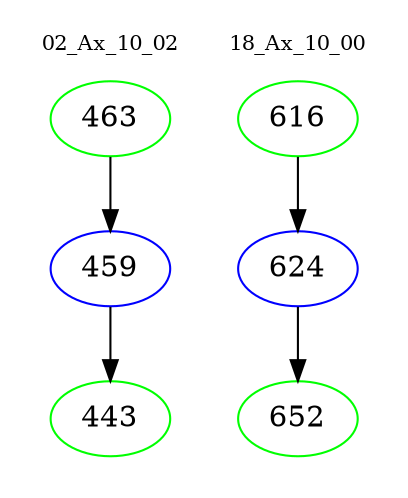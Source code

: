 digraph{
subgraph cluster_0 {
color = white
label = "02_Ax_10_02";
fontsize=10;
T0_463 [label="463", color="green"]
T0_463 -> T0_459 [color="black"]
T0_459 [label="459", color="blue"]
T0_459 -> T0_443 [color="black"]
T0_443 [label="443", color="green"]
}
subgraph cluster_1 {
color = white
label = "18_Ax_10_00";
fontsize=10;
T1_616 [label="616", color="green"]
T1_616 -> T1_624 [color="black"]
T1_624 [label="624", color="blue"]
T1_624 -> T1_652 [color="black"]
T1_652 [label="652", color="green"]
}
}
